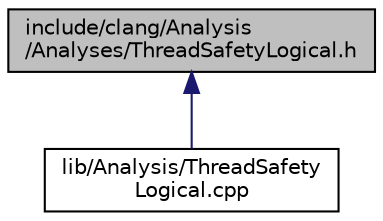 digraph "include/clang/Analysis/Analyses/ThreadSafetyLogical.h"
{
 // LATEX_PDF_SIZE
  bgcolor="transparent";
  edge [fontname="Helvetica",fontsize="10",labelfontname="Helvetica",labelfontsize="10"];
  node [fontname="Helvetica",fontsize="10",shape=record];
  Node1 [label="include/clang/Analysis\l/Analyses/ThreadSafetyLogical.h",height=0.2,width=0.4,color="black", fillcolor="grey75", style="filled", fontcolor="black",tooltip=" "];
  Node1 -> Node2 [dir="back",color="midnightblue",fontsize="10",style="solid",fontname="Helvetica"];
  Node2 [label="lib/Analysis/ThreadSafety\lLogical.cpp",height=0.2,width=0.4,color="black",URL="$ThreadSafetyLogical_8cpp.html",tooltip=" "];
}
